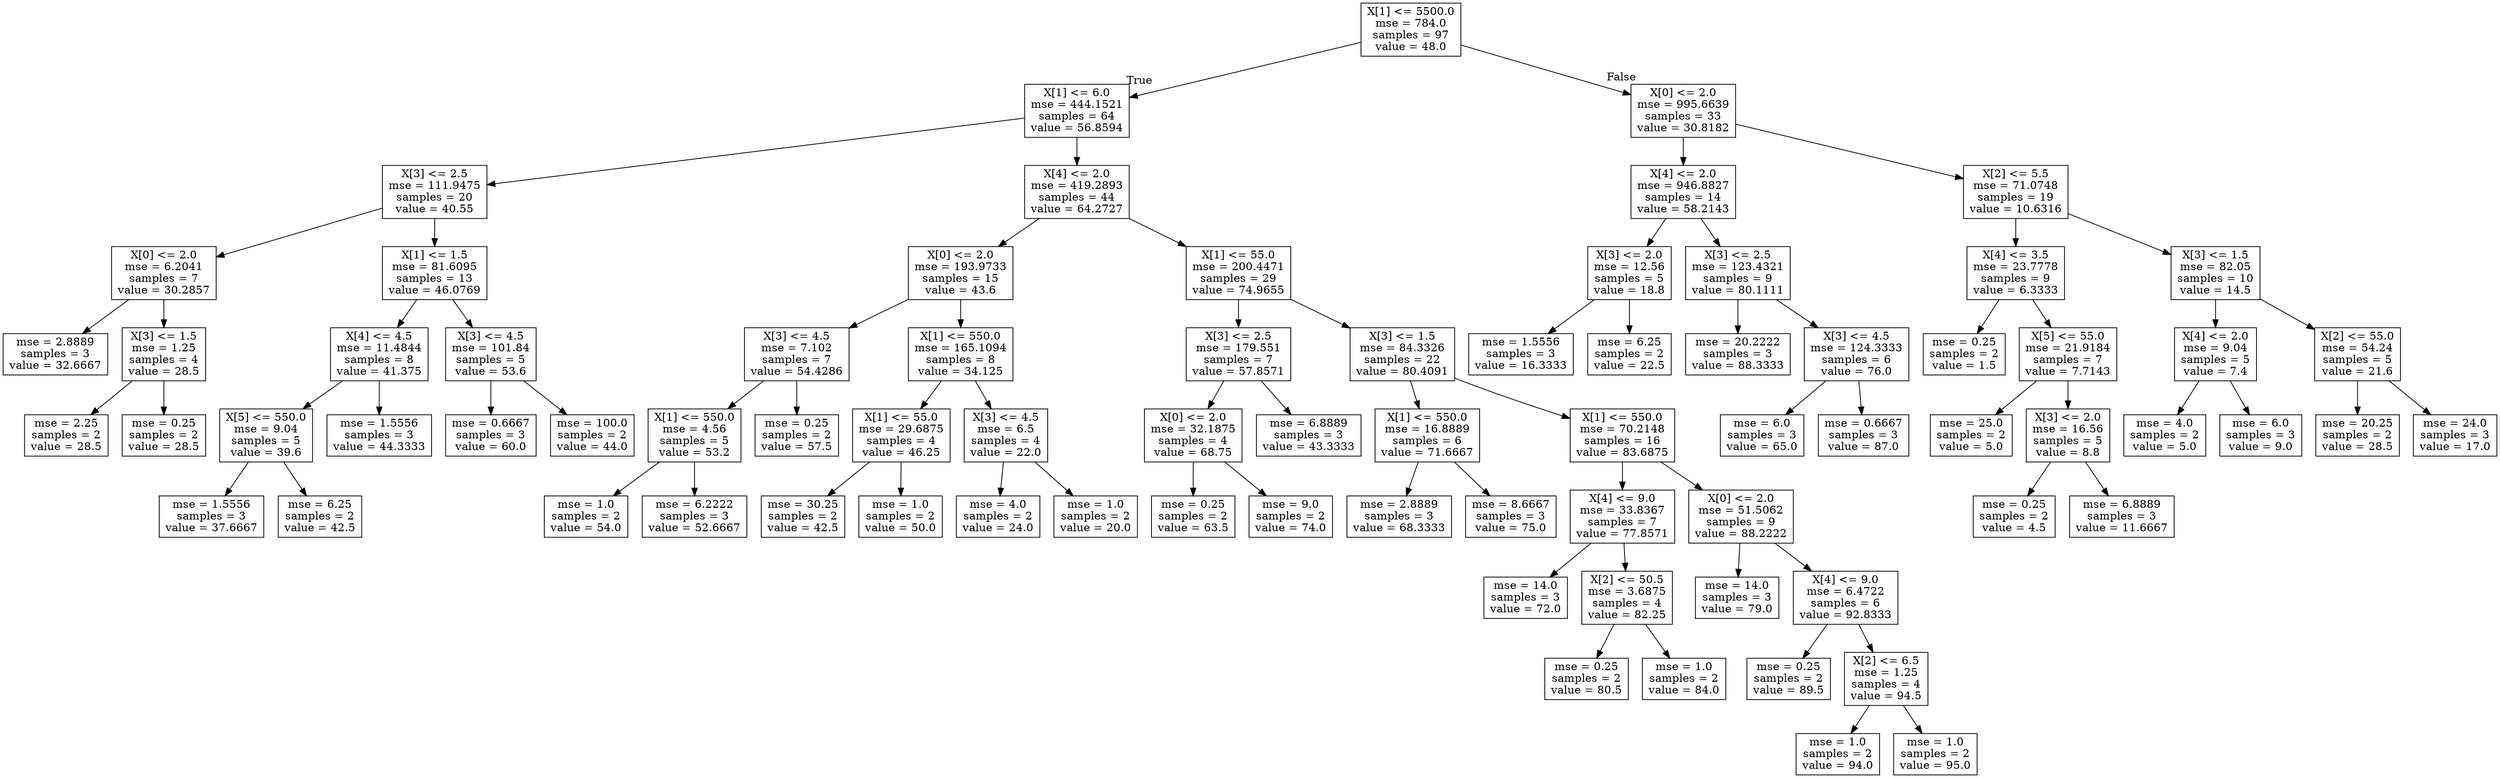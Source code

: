 digraph Tree {
node [shape=box] ;
0 [label="X[1] <= 5500.0\nmse = 784.0\nsamples = 97\nvalue = 48.0"] ;
1 [label="X[1] <= 6.0\nmse = 444.1521\nsamples = 64\nvalue = 56.8594"] ;
0 -> 1 [labeldistance=2.5, labelangle=45, headlabel="True"] ;
2 [label="X[3] <= 2.5\nmse = 111.9475\nsamples = 20\nvalue = 40.55"] ;
1 -> 2 ;
3 [label="X[0] <= 2.0\nmse = 6.2041\nsamples = 7\nvalue = 30.2857"] ;
2 -> 3 ;
4 [label="mse = 2.8889\nsamples = 3\nvalue = 32.6667"] ;
3 -> 4 ;
5 [label="X[3] <= 1.5\nmse = 1.25\nsamples = 4\nvalue = 28.5"] ;
3 -> 5 ;
6 [label="mse = 2.25\nsamples = 2\nvalue = 28.5"] ;
5 -> 6 ;
7 [label="mse = 0.25\nsamples = 2\nvalue = 28.5"] ;
5 -> 7 ;
8 [label="X[1] <= 1.5\nmse = 81.6095\nsamples = 13\nvalue = 46.0769"] ;
2 -> 8 ;
9 [label="X[4] <= 4.5\nmse = 11.4844\nsamples = 8\nvalue = 41.375"] ;
8 -> 9 ;
10 [label="X[5] <= 550.0\nmse = 9.04\nsamples = 5\nvalue = 39.6"] ;
9 -> 10 ;
11 [label="mse = 1.5556\nsamples = 3\nvalue = 37.6667"] ;
10 -> 11 ;
12 [label="mse = 6.25\nsamples = 2\nvalue = 42.5"] ;
10 -> 12 ;
13 [label="mse = 1.5556\nsamples = 3\nvalue = 44.3333"] ;
9 -> 13 ;
14 [label="X[3] <= 4.5\nmse = 101.84\nsamples = 5\nvalue = 53.6"] ;
8 -> 14 ;
15 [label="mse = 0.6667\nsamples = 3\nvalue = 60.0"] ;
14 -> 15 ;
16 [label="mse = 100.0\nsamples = 2\nvalue = 44.0"] ;
14 -> 16 ;
17 [label="X[4] <= 2.0\nmse = 419.2893\nsamples = 44\nvalue = 64.2727"] ;
1 -> 17 ;
18 [label="X[0] <= 2.0\nmse = 193.9733\nsamples = 15\nvalue = 43.6"] ;
17 -> 18 ;
19 [label="X[3] <= 4.5\nmse = 7.102\nsamples = 7\nvalue = 54.4286"] ;
18 -> 19 ;
20 [label="X[1] <= 550.0\nmse = 4.56\nsamples = 5\nvalue = 53.2"] ;
19 -> 20 ;
21 [label="mse = 1.0\nsamples = 2\nvalue = 54.0"] ;
20 -> 21 ;
22 [label="mse = 6.2222\nsamples = 3\nvalue = 52.6667"] ;
20 -> 22 ;
23 [label="mse = 0.25\nsamples = 2\nvalue = 57.5"] ;
19 -> 23 ;
24 [label="X[1] <= 550.0\nmse = 165.1094\nsamples = 8\nvalue = 34.125"] ;
18 -> 24 ;
25 [label="X[1] <= 55.0\nmse = 29.6875\nsamples = 4\nvalue = 46.25"] ;
24 -> 25 ;
26 [label="mse = 30.25\nsamples = 2\nvalue = 42.5"] ;
25 -> 26 ;
27 [label="mse = 1.0\nsamples = 2\nvalue = 50.0"] ;
25 -> 27 ;
28 [label="X[3] <= 4.5\nmse = 6.5\nsamples = 4\nvalue = 22.0"] ;
24 -> 28 ;
29 [label="mse = 4.0\nsamples = 2\nvalue = 24.0"] ;
28 -> 29 ;
30 [label="mse = 1.0\nsamples = 2\nvalue = 20.0"] ;
28 -> 30 ;
31 [label="X[1] <= 55.0\nmse = 200.4471\nsamples = 29\nvalue = 74.9655"] ;
17 -> 31 ;
32 [label="X[3] <= 2.5\nmse = 179.551\nsamples = 7\nvalue = 57.8571"] ;
31 -> 32 ;
33 [label="X[0] <= 2.0\nmse = 32.1875\nsamples = 4\nvalue = 68.75"] ;
32 -> 33 ;
34 [label="mse = 0.25\nsamples = 2\nvalue = 63.5"] ;
33 -> 34 ;
35 [label="mse = 9.0\nsamples = 2\nvalue = 74.0"] ;
33 -> 35 ;
36 [label="mse = 6.8889\nsamples = 3\nvalue = 43.3333"] ;
32 -> 36 ;
37 [label="X[3] <= 1.5\nmse = 84.3326\nsamples = 22\nvalue = 80.4091"] ;
31 -> 37 ;
38 [label="X[1] <= 550.0\nmse = 16.8889\nsamples = 6\nvalue = 71.6667"] ;
37 -> 38 ;
39 [label="mse = 2.8889\nsamples = 3\nvalue = 68.3333"] ;
38 -> 39 ;
40 [label="mse = 8.6667\nsamples = 3\nvalue = 75.0"] ;
38 -> 40 ;
41 [label="X[1] <= 550.0\nmse = 70.2148\nsamples = 16\nvalue = 83.6875"] ;
37 -> 41 ;
42 [label="X[4] <= 9.0\nmse = 33.8367\nsamples = 7\nvalue = 77.8571"] ;
41 -> 42 ;
43 [label="mse = 14.0\nsamples = 3\nvalue = 72.0"] ;
42 -> 43 ;
44 [label="X[2] <= 50.5\nmse = 3.6875\nsamples = 4\nvalue = 82.25"] ;
42 -> 44 ;
45 [label="mse = 0.25\nsamples = 2\nvalue = 80.5"] ;
44 -> 45 ;
46 [label="mse = 1.0\nsamples = 2\nvalue = 84.0"] ;
44 -> 46 ;
47 [label="X[0] <= 2.0\nmse = 51.5062\nsamples = 9\nvalue = 88.2222"] ;
41 -> 47 ;
48 [label="mse = 14.0\nsamples = 3\nvalue = 79.0"] ;
47 -> 48 ;
49 [label="X[4] <= 9.0\nmse = 6.4722\nsamples = 6\nvalue = 92.8333"] ;
47 -> 49 ;
50 [label="mse = 0.25\nsamples = 2\nvalue = 89.5"] ;
49 -> 50 ;
51 [label="X[2] <= 6.5\nmse = 1.25\nsamples = 4\nvalue = 94.5"] ;
49 -> 51 ;
52 [label="mse = 1.0\nsamples = 2\nvalue = 94.0"] ;
51 -> 52 ;
53 [label="mse = 1.0\nsamples = 2\nvalue = 95.0"] ;
51 -> 53 ;
54 [label="X[0] <= 2.0\nmse = 995.6639\nsamples = 33\nvalue = 30.8182"] ;
0 -> 54 [labeldistance=2.5, labelangle=-45, headlabel="False"] ;
55 [label="X[4] <= 2.0\nmse = 946.8827\nsamples = 14\nvalue = 58.2143"] ;
54 -> 55 ;
56 [label="X[3] <= 2.0\nmse = 12.56\nsamples = 5\nvalue = 18.8"] ;
55 -> 56 ;
57 [label="mse = 1.5556\nsamples = 3\nvalue = 16.3333"] ;
56 -> 57 ;
58 [label="mse = 6.25\nsamples = 2\nvalue = 22.5"] ;
56 -> 58 ;
59 [label="X[3] <= 2.5\nmse = 123.4321\nsamples = 9\nvalue = 80.1111"] ;
55 -> 59 ;
60 [label="mse = 20.2222\nsamples = 3\nvalue = 88.3333"] ;
59 -> 60 ;
61 [label="X[3] <= 4.5\nmse = 124.3333\nsamples = 6\nvalue = 76.0"] ;
59 -> 61 ;
62 [label="mse = 6.0\nsamples = 3\nvalue = 65.0"] ;
61 -> 62 ;
63 [label="mse = 0.6667\nsamples = 3\nvalue = 87.0"] ;
61 -> 63 ;
64 [label="X[2] <= 5.5\nmse = 71.0748\nsamples = 19\nvalue = 10.6316"] ;
54 -> 64 ;
65 [label="X[4] <= 3.5\nmse = 23.7778\nsamples = 9\nvalue = 6.3333"] ;
64 -> 65 ;
66 [label="mse = 0.25\nsamples = 2\nvalue = 1.5"] ;
65 -> 66 ;
67 [label="X[5] <= 55.0\nmse = 21.9184\nsamples = 7\nvalue = 7.7143"] ;
65 -> 67 ;
68 [label="mse = 25.0\nsamples = 2\nvalue = 5.0"] ;
67 -> 68 ;
69 [label="X[3] <= 2.0\nmse = 16.56\nsamples = 5\nvalue = 8.8"] ;
67 -> 69 ;
70 [label="mse = 0.25\nsamples = 2\nvalue = 4.5"] ;
69 -> 70 ;
71 [label="mse = 6.8889\nsamples = 3\nvalue = 11.6667"] ;
69 -> 71 ;
72 [label="X[3] <= 1.5\nmse = 82.05\nsamples = 10\nvalue = 14.5"] ;
64 -> 72 ;
73 [label="X[4] <= 2.0\nmse = 9.04\nsamples = 5\nvalue = 7.4"] ;
72 -> 73 ;
74 [label="mse = 4.0\nsamples = 2\nvalue = 5.0"] ;
73 -> 74 ;
75 [label="mse = 6.0\nsamples = 3\nvalue = 9.0"] ;
73 -> 75 ;
76 [label="X[2] <= 55.0\nmse = 54.24\nsamples = 5\nvalue = 21.6"] ;
72 -> 76 ;
77 [label="mse = 20.25\nsamples = 2\nvalue = 28.5"] ;
76 -> 77 ;
78 [label="mse = 24.0\nsamples = 3\nvalue = 17.0"] ;
76 -> 78 ;
}